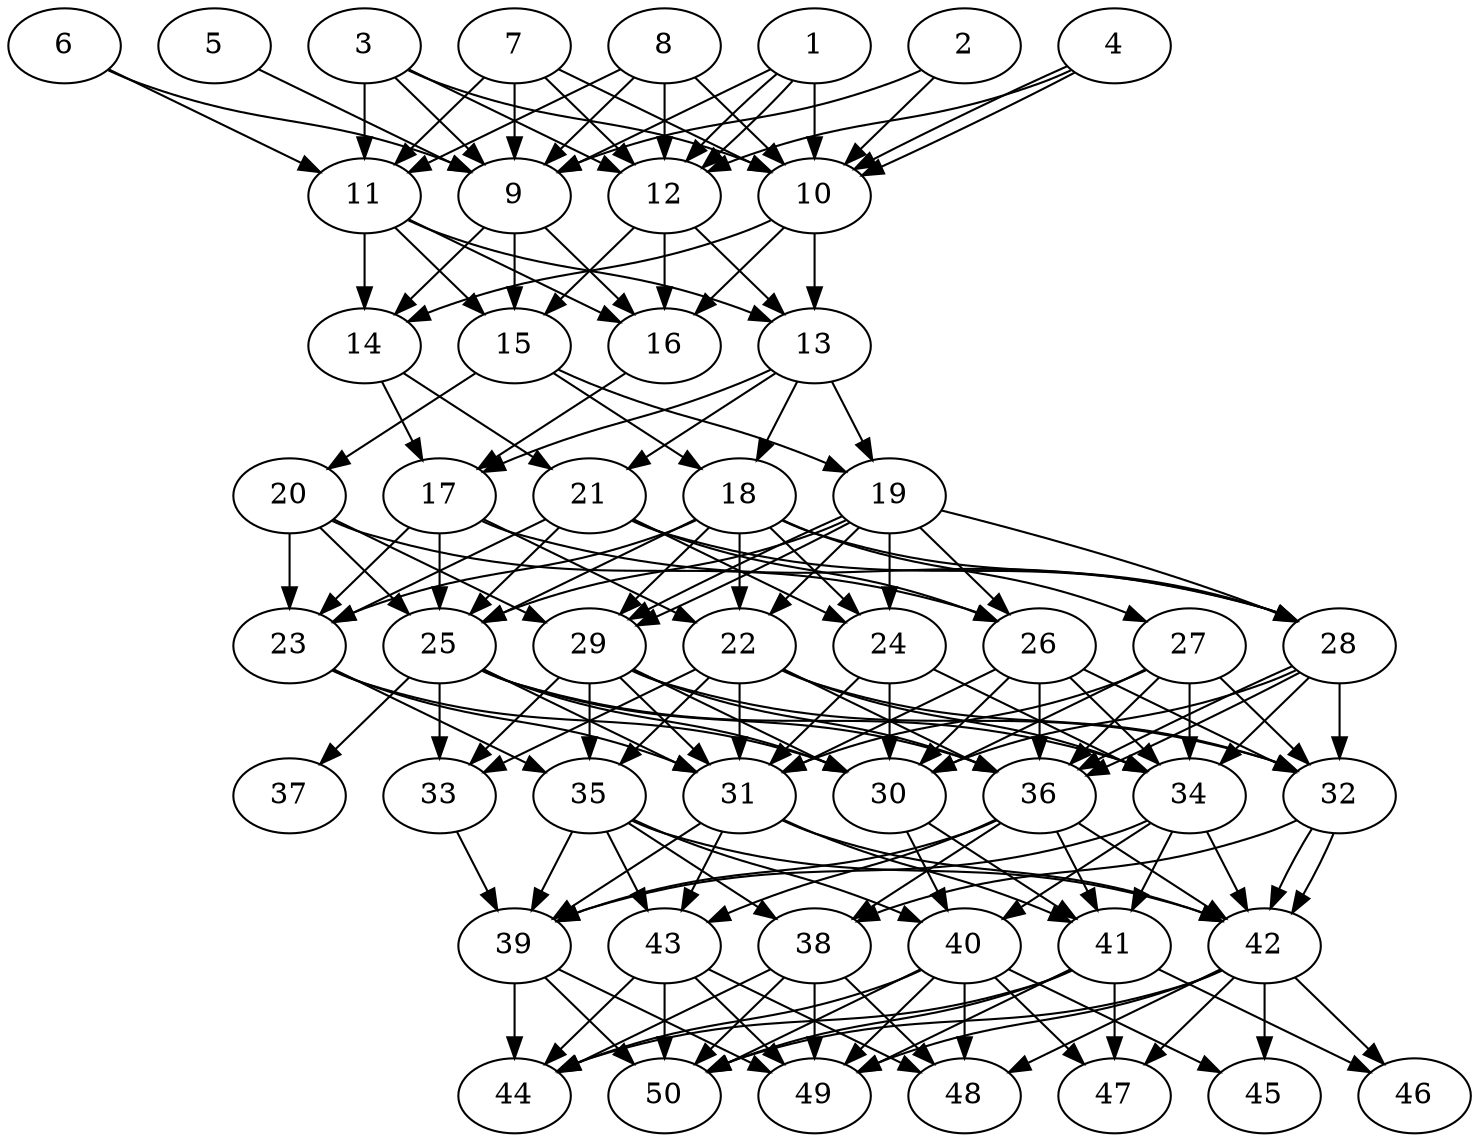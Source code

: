 // DAG automatically generated by daggen at Thu Oct  3 14:07:57 2019
// ./daggen --dot -n 50 --ccr 0.4 --fat 0.5 --regular 0.5 --density 0.9 --mindata 5242880 --maxdata 52428800 
digraph G {
  1 [size="117706240", alpha="0.02", expect_size="47082496"] 
  1 -> 9 [size ="47082496"]
  1 -> 10 [size ="47082496"]
  1 -> 12 [size ="47082496"]
  1 -> 12 [size ="47082496"]
  2 [size="127078400", alpha="0.01", expect_size="50831360"] 
  2 -> 9 [size ="50831360"]
  2 -> 10 [size ="50831360"]
  3 [size="91988480", alpha="0.17", expect_size="36795392"] 
  3 -> 9 [size ="36795392"]
  3 -> 10 [size ="36795392"]
  3 -> 11 [size ="36795392"]
  3 -> 12 [size ="36795392"]
  4 [size="129937920", alpha="0.07", expect_size="51975168"] 
  4 -> 10 [size ="51975168"]
  4 -> 10 [size ="51975168"]
  4 -> 12 [size ="51975168"]
  5 [size="107036160", alpha="0.11", expect_size="42814464"] 
  5 -> 9 [size ="42814464"]
  6 [size="80529920", alpha="0.16", expect_size="32211968"] 
  6 -> 9 [size ="32211968"]
  6 -> 11 [size ="32211968"]
  7 [size="20753920", alpha="0.20", expect_size="8301568"] 
  7 -> 9 [size ="8301568"]
  7 -> 10 [size ="8301568"]
  7 -> 11 [size ="8301568"]
  7 -> 12 [size ="8301568"]
  8 [size="54438400", alpha="0.14", expect_size="21775360"] 
  8 -> 9 [size ="21775360"]
  8 -> 10 [size ="21775360"]
  8 -> 11 [size ="21775360"]
  8 -> 12 [size ="21775360"]
  9 [size="75596800", alpha="0.19", expect_size="30238720"] 
  9 -> 14 [size ="30238720"]
  9 -> 15 [size ="30238720"]
  9 -> 16 [size ="30238720"]
  10 [size="38200320", alpha="0.09", expect_size="15280128"] 
  10 -> 13 [size ="15280128"]
  10 -> 14 [size ="15280128"]
  10 -> 16 [size ="15280128"]
  11 [size="99543040", alpha="0.14", expect_size="39817216"] 
  11 -> 13 [size ="39817216"]
  11 -> 14 [size ="39817216"]
  11 -> 15 [size ="39817216"]
  11 -> 16 [size ="39817216"]
  12 [size="112291840", alpha="0.10", expect_size="44916736"] 
  12 -> 13 [size ="44916736"]
  12 -> 15 [size ="44916736"]
  12 -> 16 [size ="44916736"]
  13 [size="120949760", alpha="0.04", expect_size="48379904"] 
  13 -> 17 [size ="48379904"]
  13 -> 18 [size ="48379904"]
  13 -> 19 [size ="48379904"]
  13 -> 21 [size ="48379904"]
  14 [size="101560320", alpha="0.14", expect_size="40624128"] 
  14 -> 17 [size ="40624128"]
  14 -> 21 [size ="40624128"]
  15 [size="23063040", alpha="0.00", expect_size="9225216"] 
  15 -> 18 [size ="9225216"]
  15 -> 19 [size ="9225216"]
  15 -> 20 [size ="9225216"]
  16 [size="85194240", alpha="0.14", expect_size="34077696"] 
  16 -> 17 [size ="34077696"]
  17 [size="64156160", alpha="0.17", expect_size="25662464"] 
  17 -> 22 [size ="25662464"]
  17 -> 23 [size ="25662464"]
  17 -> 25 [size ="25662464"]
  17 -> 28 [size ="25662464"]
  18 [size="61457920", alpha="0.03", expect_size="24583168"] 
  18 -> 22 [size ="24583168"]
  18 -> 23 [size ="24583168"]
  18 -> 24 [size ="24583168"]
  18 -> 25 [size ="24583168"]
  18 -> 27 [size ="24583168"]
  18 -> 28 [size ="24583168"]
  18 -> 29 [size ="24583168"]
  19 [size="26887680", alpha="0.11", expect_size="10755072"] 
  19 -> 22 [size ="10755072"]
  19 -> 24 [size ="10755072"]
  19 -> 25 [size ="10755072"]
  19 -> 26 [size ="10755072"]
  19 -> 28 [size ="10755072"]
  19 -> 29 [size ="10755072"]
  19 -> 29 [size ="10755072"]
  20 [size="23444480", alpha="0.14", expect_size="9377792"] 
  20 -> 23 [size ="9377792"]
  20 -> 25 [size ="9377792"]
  20 -> 26 [size ="9377792"]
  20 -> 29 [size ="9377792"]
  21 [size="78225920", alpha="0.15", expect_size="31290368"] 
  21 -> 23 [size ="31290368"]
  21 -> 24 [size ="31290368"]
  21 -> 25 [size ="31290368"]
  21 -> 26 [size ="31290368"]
  21 -> 28 [size ="31290368"]
  22 [size="40709120", alpha="0.14", expect_size="16283648"] 
  22 -> 31 [size ="16283648"]
  22 -> 32 [size ="16283648"]
  22 -> 33 [size ="16283648"]
  22 -> 34 [size ="16283648"]
  22 -> 35 [size ="16283648"]
  22 -> 36 [size ="16283648"]
  23 [size="100259840", alpha="0.08", expect_size="40103936"] 
  23 -> 30 [size ="40103936"]
  23 -> 31 [size ="40103936"]
  23 -> 35 [size ="40103936"]
  24 [size="122183680", alpha="0.01", expect_size="48873472"] 
  24 -> 30 [size ="48873472"]
  24 -> 31 [size ="48873472"]
  24 -> 34 [size ="48873472"]
  25 [size="88821760", alpha="0.10", expect_size="35528704"] 
  25 -> 30 [size ="35528704"]
  25 -> 31 [size ="35528704"]
  25 -> 33 [size ="35528704"]
  25 -> 34 [size ="35528704"]
  25 -> 36 [size ="35528704"]
  25 -> 37 [size ="35528704"]
  26 [size="90493440", alpha="0.10", expect_size="36197376"] 
  26 -> 30 [size ="36197376"]
  26 -> 31 [size ="36197376"]
  26 -> 32 [size ="36197376"]
  26 -> 34 [size ="36197376"]
  26 -> 36 [size ="36197376"]
  27 [size="56773120", alpha="0.12", expect_size="22709248"] 
  27 -> 30 [size ="22709248"]
  27 -> 31 [size ="22709248"]
  27 -> 32 [size ="22709248"]
  27 -> 34 [size ="22709248"]
  27 -> 36 [size ="22709248"]
  28 [size="38300160", alpha="0.01", expect_size="15320064"] 
  28 -> 30 [size ="15320064"]
  28 -> 32 [size ="15320064"]
  28 -> 34 [size ="15320064"]
  28 -> 36 [size ="15320064"]
  28 -> 36 [size ="15320064"]
  29 [size="54389760", alpha="0.00", expect_size="21755904"] 
  29 -> 30 [size ="21755904"]
  29 -> 31 [size ="21755904"]
  29 -> 32 [size ="21755904"]
  29 -> 33 [size ="21755904"]
  29 -> 35 [size ="21755904"]
  29 -> 36 [size ="21755904"]
  30 [size="119495680", alpha="0.04", expect_size="47798272"] 
  30 -> 40 [size ="47798272"]
  30 -> 41 [size ="47798272"]
  31 [size="83637760", alpha="0.02", expect_size="33455104"] 
  31 -> 39 [size ="33455104"]
  31 -> 41 [size ="33455104"]
  31 -> 42 [size ="33455104"]
  31 -> 43 [size ="33455104"]
  32 [size="51415040", alpha="0.17", expect_size="20566016"] 
  32 -> 38 [size ="20566016"]
  32 -> 42 [size ="20566016"]
  32 -> 42 [size ="20566016"]
  33 [size="18833920", alpha="0.11", expect_size="7533568"] 
  33 -> 39 [size ="7533568"]
  34 [size="64780800", alpha="0.19", expect_size="25912320"] 
  34 -> 39 [size ="25912320"]
  34 -> 40 [size ="25912320"]
  34 -> 41 [size ="25912320"]
  34 -> 42 [size ="25912320"]
  35 [size="70154240", alpha="0.09", expect_size="28061696"] 
  35 -> 38 [size ="28061696"]
  35 -> 39 [size ="28061696"]
  35 -> 40 [size ="28061696"]
  35 -> 42 [size ="28061696"]
  35 -> 43 [size ="28061696"]
  36 [size="128885760", alpha="0.12", expect_size="51554304"] 
  36 -> 38 [size ="51554304"]
  36 -> 39 [size ="51554304"]
  36 -> 41 [size ="51554304"]
  36 -> 42 [size ="51554304"]
  36 -> 43 [size ="51554304"]
  37 [size="72473600", alpha="0.02", expect_size="28989440"] 
  38 [size="26529280", alpha="0.02", expect_size="10611712"] 
  38 -> 44 [size ="10611712"]
  38 -> 48 [size ="10611712"]
  38 -> 49 [size ="10611712"]
  38 -> 50 [size ="10611712"]
  39 [size="32386560", alpha="0.03", expect_size="12954624"] 
  39 -> 44 [size ="12954624"]
  39 -> 49 [size ="12954624"]
  39 -> 50 [size ="12954624"]
  40 [size="34575360", alpha="0.06", expect_size="13830144"] 
  40 -> 44 [size ="13830144"]
  40 -> 45 [size ="13830144"]
  40 -> 47 [size ="13830144"]
  40 -> 48 [size ="13830144"]
  40 -> 49 [size ="13830144"]
  40 -> 50 [size ="13830144"]
  41 [size="58183680", alpha="0.01", expect_size="23273472"] 
  41 -> 44 [size ="23273472"]
  41 -> 46 [size ="23273472"]
  41 -> 47 [size ="23273472"]
  41 -> 49 [size ="23273472"]
  41 -> 50 [size ="23273472"]
  42 [size="71690240", alpha="0.20", expect_size="28676096"] 
  42 -> 45 [size ="28676096"]
  42 -> 46 [size ="28676096"]
  42 -> 47 [size ="28676096"]
  42 -> 48 [size ="28676096"]
  42 -> 49 [size ="28676096"]
  42 -> 50 [size ="28676096"]
  43 [size="56309760", alpha="0.13", expect_size="22523904"] 
  43 -> 44 [size ="22523904"]
  43 -> 48 [size ="22523904"]
  43 -> 49 [size ="22523904"]
  43 -> 50 [size ="22523904"]
  44 [size="119892480", alpha="0.06", expect_size="47956992"] 
  45 [size="114959360", alpha="0.11", expect_size="45983744"] 
  46 [size="51466240", alpha="0.09", expect_size="20586496"] 
  47 [size="119470080", alpha="0.14", expect_size="47788032"] 
  48 [size="16122880", alpha="0.04", expect_size="6449152"] 
  49 [size="25707520", alpha="0.01", expect_size="10283008"] 
  50 [size="44037120", alpha="0.16", expect_size="17614848"] 
}
